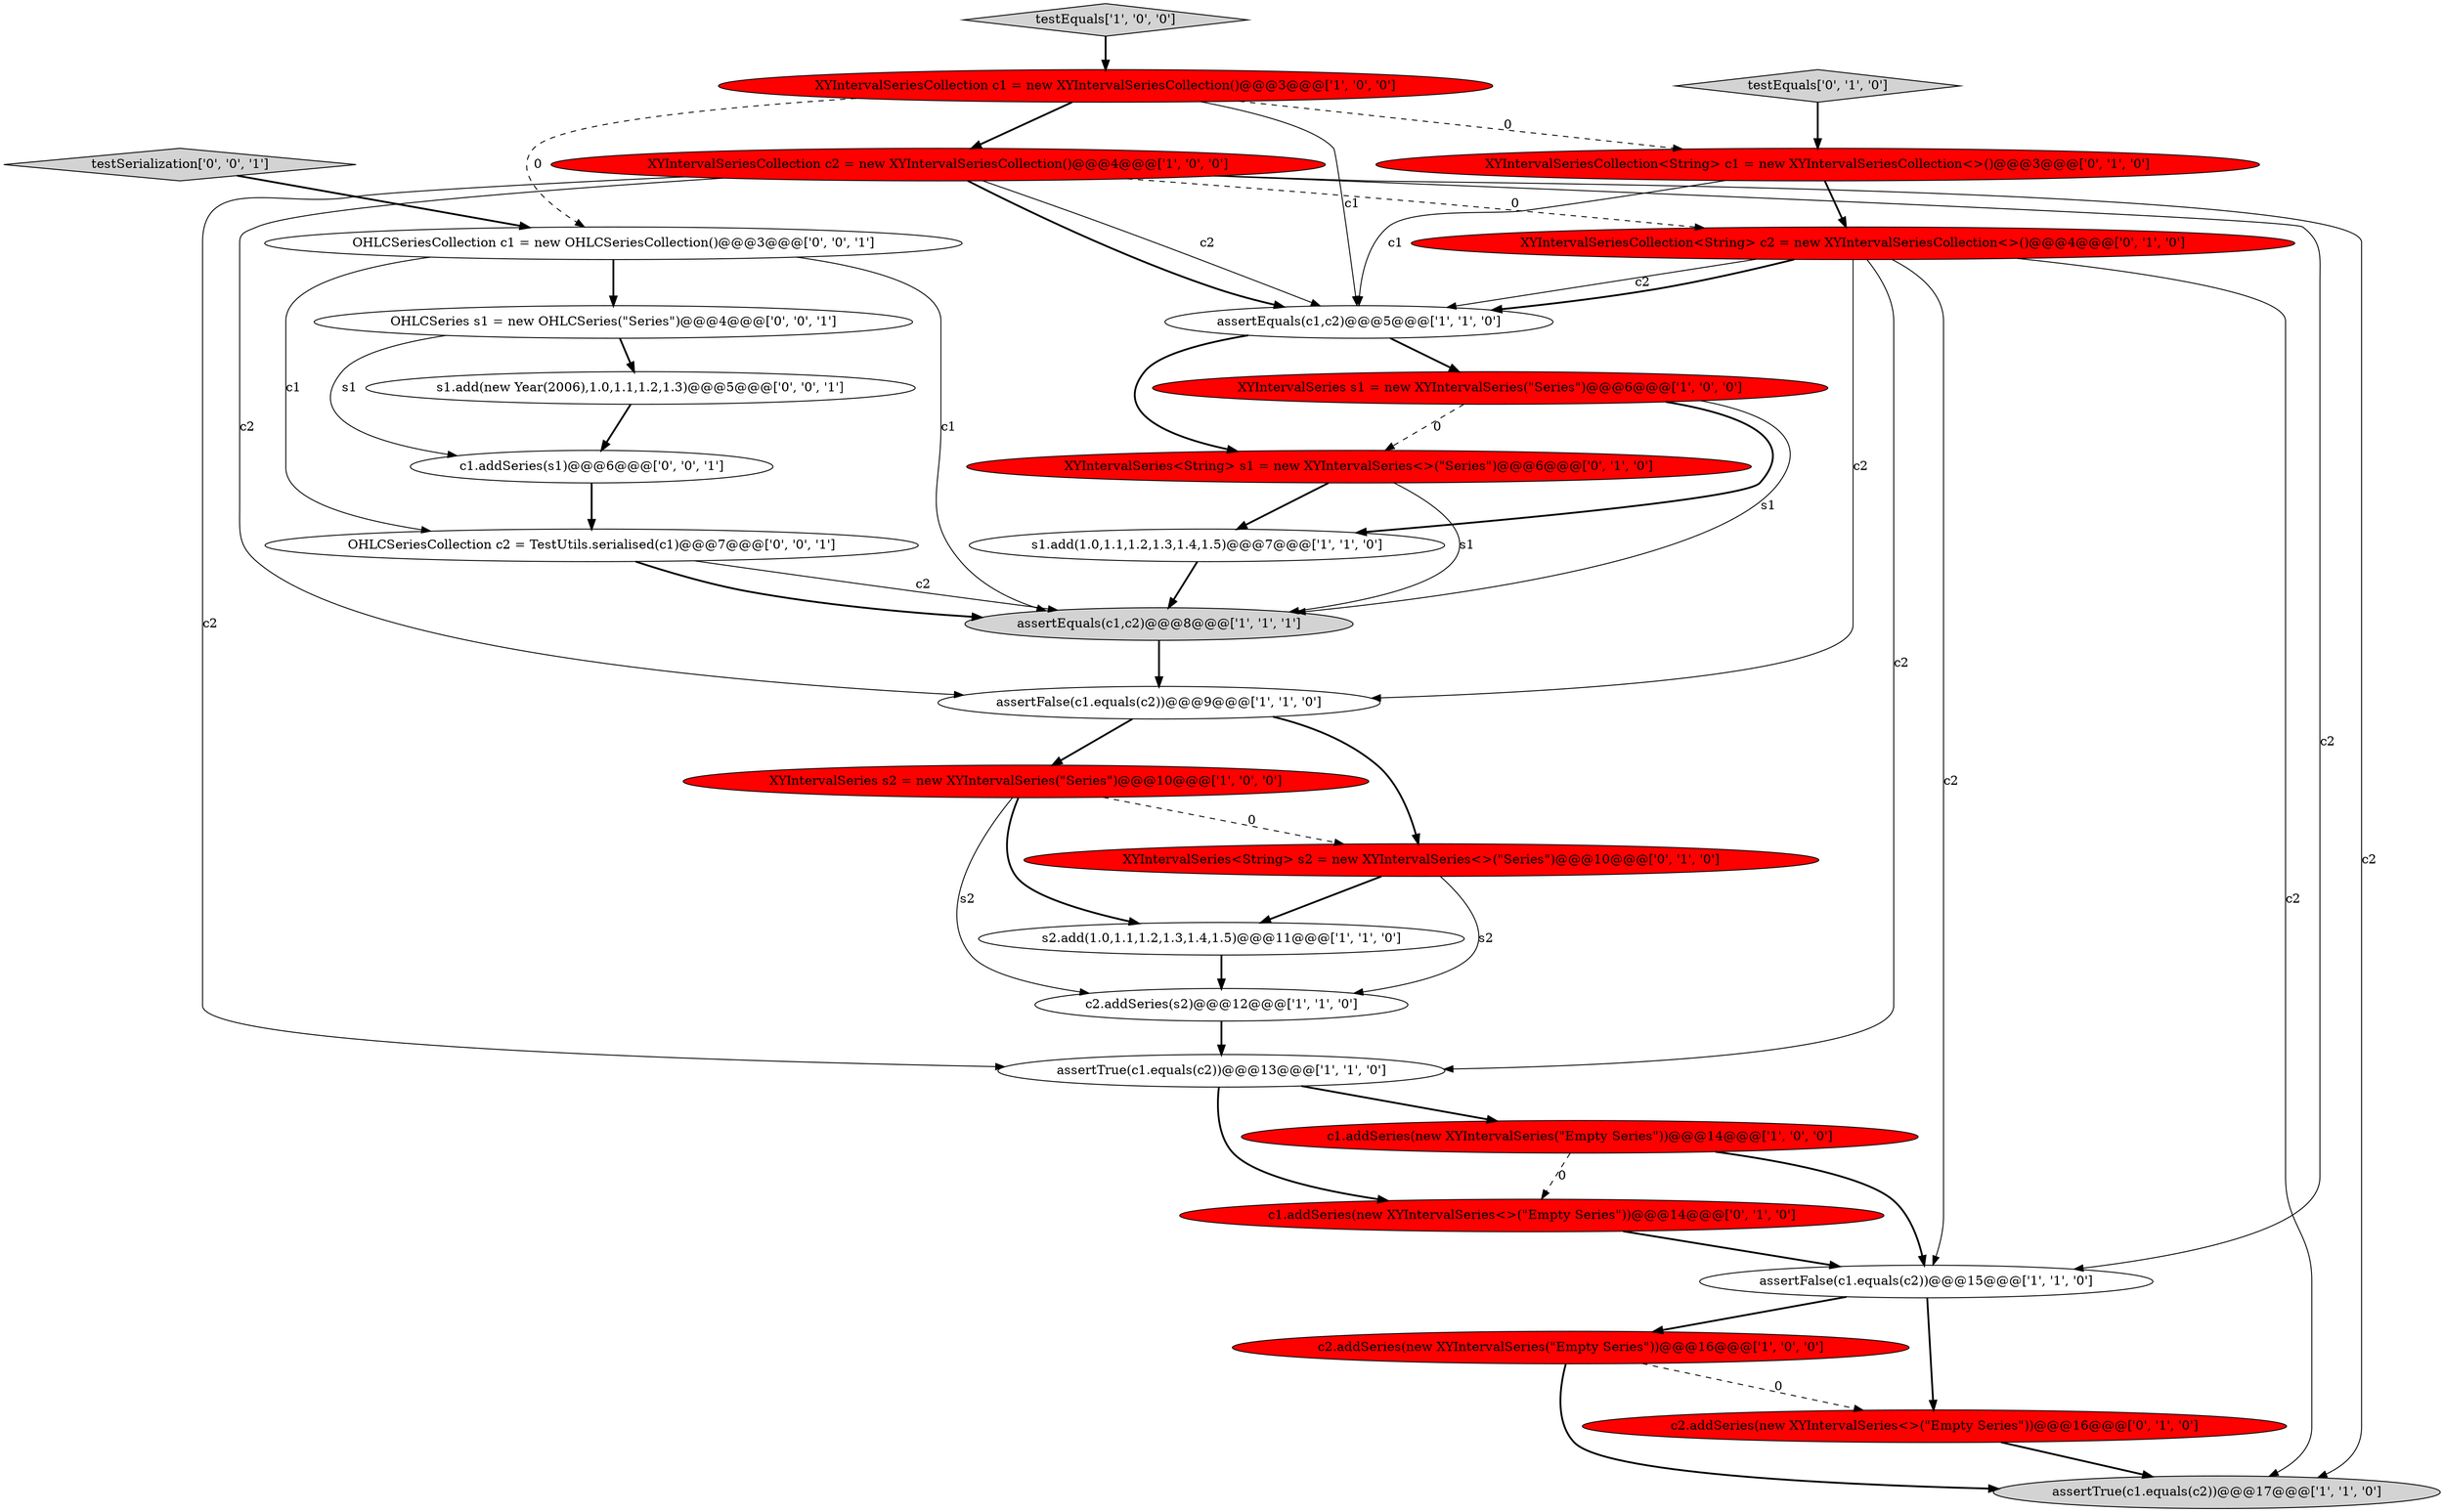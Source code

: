 digraph {
11 [style = filled, label = "XYIntervalSeries s1 = new XYIntervalSeries(\"Series\")@@@6@@@['1', '0', '0']", fillcolor = red, shape = ellipse image = "AAA1AAABBB1BBB"];
19 [style = filled, label = "XYIntervalSeriesCollection<String> c1 = new XYIntervalSeriesCollection<>()@@@3@@@['0', '1', '0']", fillcolor = red, shape = ellipse image = "AAA1AAABBB2BBB"];
6 [style = filled, label = "assertFalse(c1.equals(c2))@@@9@@@['1', '1', '0']", fillcolor = white, shape = ellipse image = "AAA0AAABBB1BBB"];
4 [style = filled, label = "assertTrue(c1.equals(c2))@@@13@@@['1', '1', '0']", fillcolor = white, shape = ellipse image = "AAA0AAABBB1BBB"];
10 [style = filled, label = "XYIntervalSeriesCollection c1 = new XYIntervalSeriesCollection()@@@3@@@['1', '0', '0']", fillcolor = red, shape = ellipse image = "AAA1AAABBB1BBB"];
1 [style = filled, label = "c1.addSeries(new XYIntervalSeries(\"Empty Series\"))@@@14@@@['1', '0', '0']", fillcolor = red, shape = ellipse image = "AAA1AAABBB1BBB"];
18 [style = filled, label = "XYIntervalSeriesCollection<String> c2 = new XYIntervalSeriesCollection<>()@@@4@@@['0', '1', '0']", fillcolor = red, shape = ellipse image = "AAA1AAABBB2BBB"];
22 [style = filled, label = "c2.addSeries(new XYIntervalSeries<>(\"Empty Series\"))@@@16@@@['0', '1', '0']", fillcolor = red, shape = ellipse image = "AAA1AAABBB2BBB"];
3 [style = filled, label = "assertTrue(c1.equals(c2))@@@17@@@['1', '1', '0']", fillcolor = lightgray, shape = ellipse image = "AAA0AAABBB1BBB"];
2 [style = filled, label = "testEquals['1', '0', '0']", fillcolor = lightgray, shape = diamond image = "AAA0AAABBB1BBB"];
12 [style = filled, label = "assertEquals(c1,c2)@@@8@@@['1', '1', '1']", fillcolor = lightgray, shape = ellipse image = "AAA0AAABBB1BBB"];
27 [style = filled, label = "OHLCSeriesCollection c2 = TestUtils.serialised(c1)@@@7@@@['0', '0', '1']", fillcolor = white, shape = ellipse image = "AAA0AAABBB3BBB"];
9 [style = filled, label = "c2.addSeries(new XYIntervalSeries(\"Empty Series\"))@@@16@@@['1', '0', '0']", fillcolor = red, shape = ellipse image = "AAA1AAABBB1BBB"];
21 [style = filled, label = "XYIntervalSeries<String> s1 = new XYIntervalSeries<>(\"Series\")@@@6@@@['0', '1', '0']", fillcolor = red, shape = ellipse image = "AAA1AAABBB2BBB"];
0 [style = filled, label = "assertEquals(c1,c2)@@@5@@@['1', '1', '0']", fillcolor = white, shape = ellipse image = "AAA0AAABBB1BBB"];
13 [style = filled, label = "XYIntervalSeries s2 = new XYIntervalSeries(\"Series\")@@@10@@@['1', '0', '0']", fillcolor = red, shape = ellipse image = "AAA1AAABBB1BBB"];
20 [style = filled, label = "testEquals['0', '1', '0']", fillcolor = lightgray, shape = diamond image = "AAA0AAABBB2BBB"];
17 [style = filled, label = "XYIntervalSeries<String> s2 = new XYIntervalSeries<>(\"Series\")@@@10@@@['0', '1', '0']", fillcolor = red, shape = ellipse image = "AAA1AAABBB2BBB"];
24 [style = filled, label = "OHLCSeries s1 = new OHLCSeries(\"Series\")@@@4@@@['0', '0', '1']", fillcolor = white, shape = ellipse image = "AAA0AAABBB3BBB"];
25 [style = filled, label = "s1.add(new Year(2006),1.0,1.1,1.2,1.3)@@@5@@@['0', '0', '1']", fillcolor = white, shape = ellipse image = "AAA0AAABBB3BBB"];
28 [style = filled, label = "c1.addSeries(s1)@@@6@@@['0', '0', '1']", fillcolor = white, shape = ellipse image = "AAA0AAABBB3BBB"];
8 [style = filled, label = "assertFalse(c1.equals(c2))@@@15@@@['1', '1', '0']", fillcolor = white, shape = ellipse image = "AAA0AAABBB1BBB"];
5 [style = filled, label = "c2.addSeries(s2)@@@12@@@['1', '1', '0']", fillcolor = white, shape = ellipse image = "AAA0AAABBB1BBB"];
26 [style = filled, label = "testSerialization['0', '0', '1']", fillcolor = lightgray, shape = diamond image = "AAA0AAABBB3BBB"];
7 [style = filled, label = "XYIntervalSeriesCollection c2 = new XYIntervalSeriesCollection()@@@4@@@['1', '0', '0']", fillcolor = red, shape = ellipse image = "AAA1AAABBB1BBB"];
16 [style = filled, label = "c1.addSeries(new XYIntervalSeries<>(\"Empty Series\"))@@@14@@@['0', '1', '0']", fillcolor = red, shape = ellipse image = "AAA1AAABBB2BBB"];
14 [style = filled, label = "s1.add(1.0,1.1,1.2,1.3,1.4,1.5)@@@7@@@['1', '1', '0']", fillcolor = white, shape = ellipse image = "AAA0AAABBB1BBB"];
23 [style = filled, label = "OHLCSeriesCollection c1 = new OHLCSeriesCollection()@@@3@@@['0', '0', '1']", fillcolor = white, shape = ellipse image = "AAA0AAABBB3BBB"];
15 [style = filled, label = "s2.add(1.0,1.1,1.2,1.3,1.4,1.5)@@@11@@@['1', '1', '0']", fillcolor = white, shape = ellipse image = "AAA0AAABBB1BBB"];
6->17 [style = bold, label=""];
10->0 [style = solid, label="c1"];
7->6 [style = solid, label="c2"];
19->18 [style = bold, label=""];
25->28 [style = bold, label=""];
1->8 [style = bold, label=""];
7->18 [style = dashed, label="0"];
27->12 [style = bold, label=""];
16->8 [style = bold, label=""];
18->4 [style = solid, label="c2"];
11->14 [style = bold, label=""];
10->19 [style = dashed, label="0"];
13->17 [style = dashed, label="0"];
0->11 [style = bold, label=""];
9->22 [style = dashed, label="0"];
7->0 [style = bold, label=""];
0->21 [style = bold, label=""];
13->5 [style = solid, label="s2"];
2->10 [style = bold, label=""];
12->6 [style = bold, label=""];
11->12 [style = solid, label="s1"];
10->7 [style = bold, label=""];
15->5 [style = bold, label=""];
8->22 [style = bold, label=""];
23->27 [style = solid, label="c1"];
22->3 [style = bold, label=""];
24->28 [style = solid, label="s1"];
23->24 [style = bold, label=""];
7->0 [style = solid, label="c2"];
19->0 [style = solid, label="c1"];
18->0 [style = solid, label="c2"];
18->8 [style = solid, label="c2"];
1->16 [style = dashed, label="0"];
24->25 [style = bold, label=""];
6->13 [style = bold, label=""];
14->12 [style = bold, label=""];
5->4 [style = bold, label=""];
26->23 [style = bold, label=""];
27->12 [style = solid, label="c2"];
7->4 [style = solid, label="c2"];
17->15 [style = bold, label=""];
8->9 [style = bold, label=""];
9->3 [style = bold, label=""];
7->3 [style = solid, label="c2"];
21->12 [style = solid, label="s1"];
18->6 [style = solid, label="c2"];
4->1 [style = bold, label=""];
13->15 [style = bold, label=""];
28->27 [style = bold, label=""];
20->19 [style = bold, label=""];
11->21 [style = dashed, label="0"];
10->23 [style = dashed, label="0"];
17->5 [style = solid, label="s2"];
18->3 [style = solid, label="c2"];
18->0 [style = bold, label=""];
7->8 [style = solid, label="c2"];
4->16 [style = bold, label=""];
21->14 [style = bold, label=""];
23->12 [style = solid, label="c1"];
}
